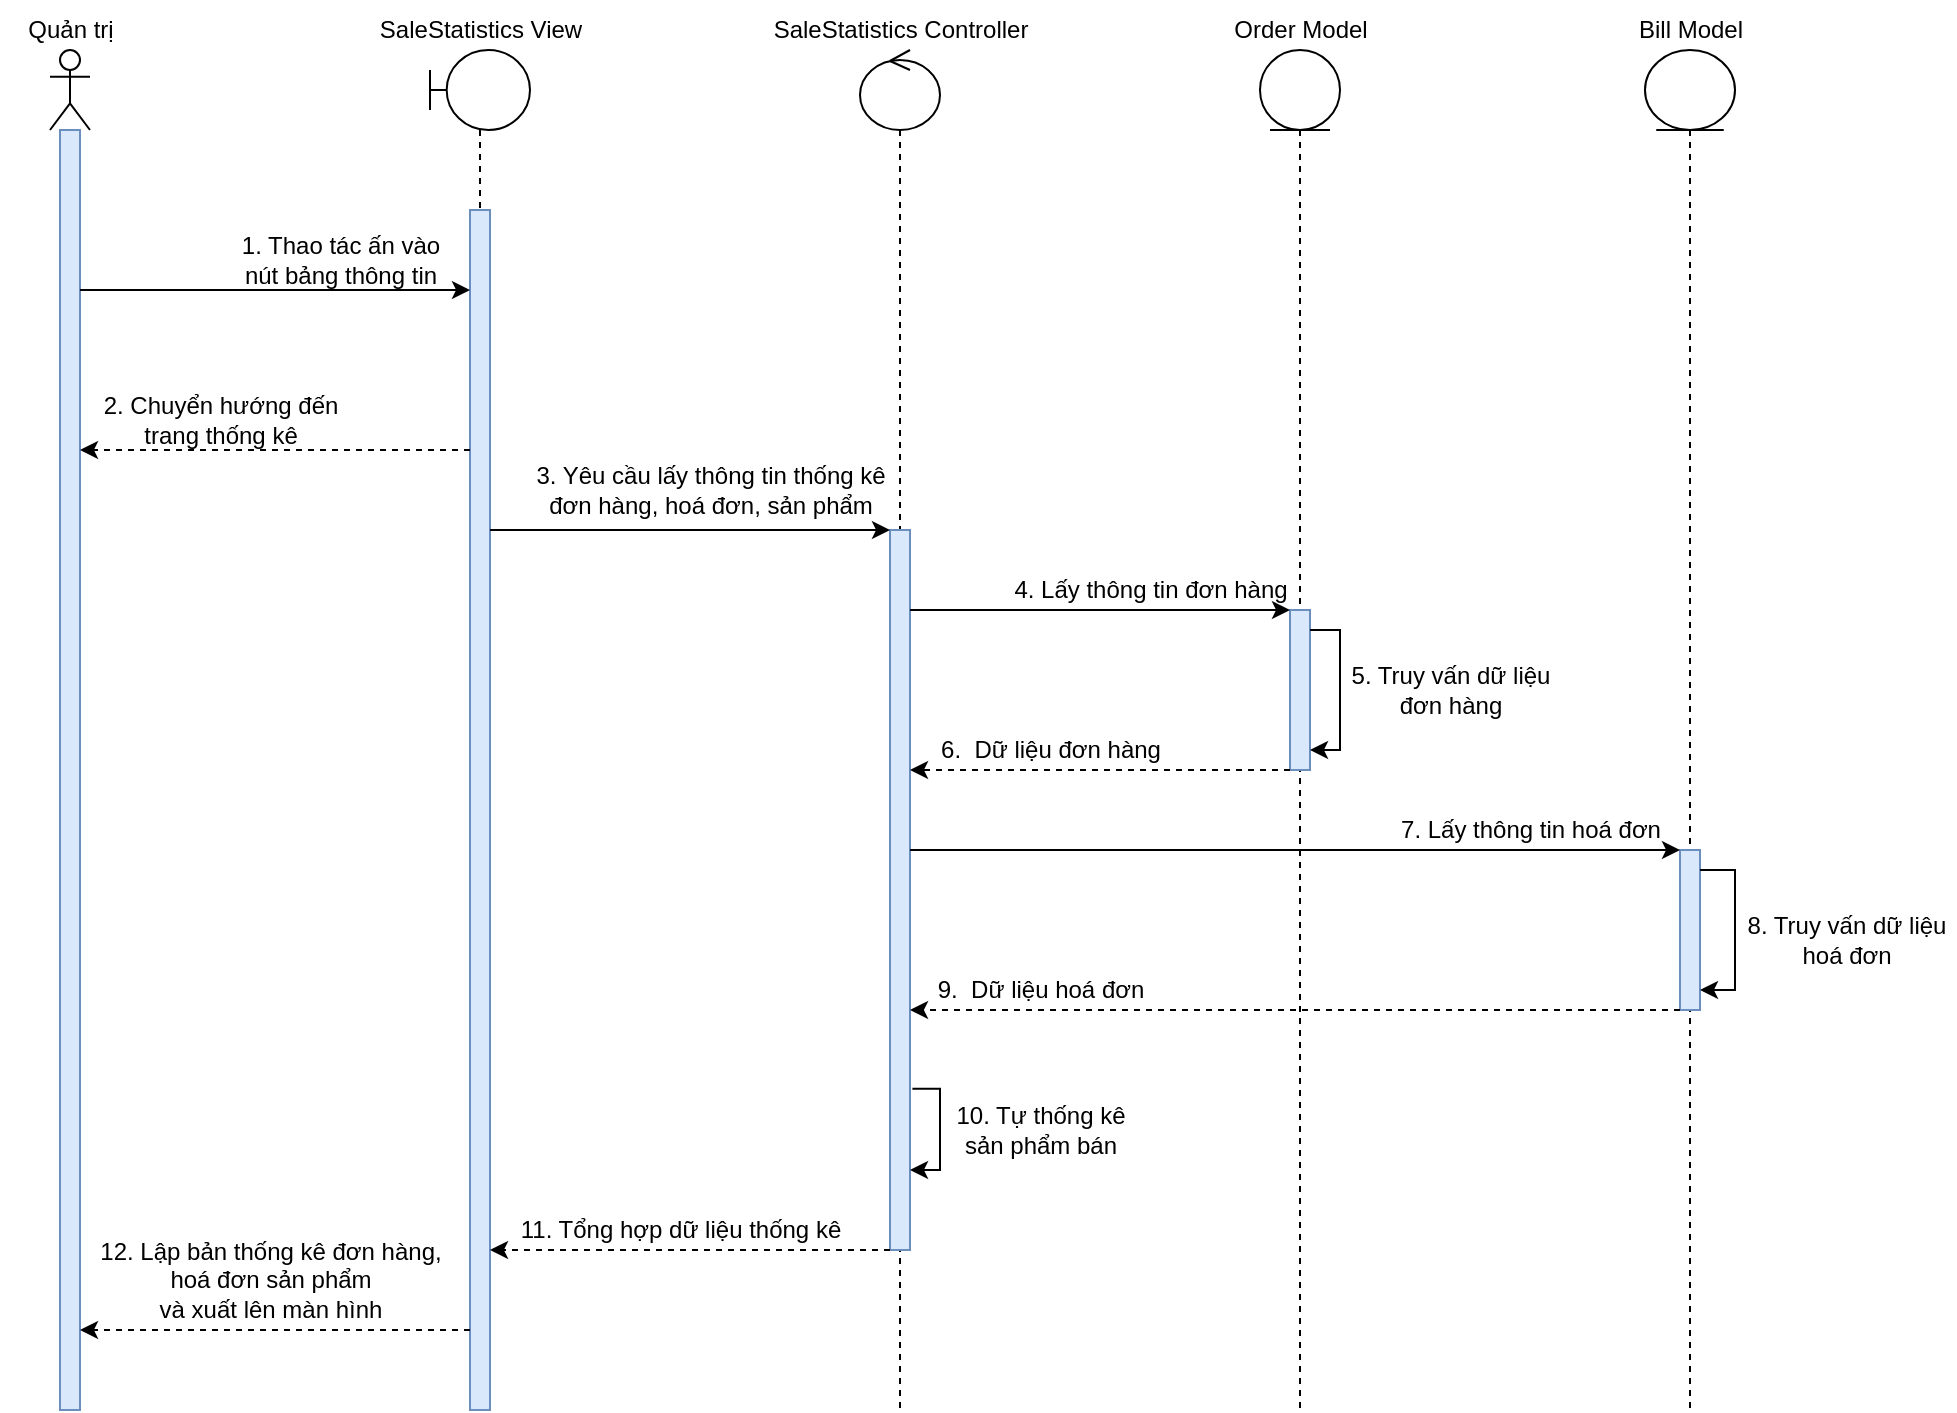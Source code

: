 <mxfile version="16.5.1" type="device"><diagram id="r9pXw_ceXjs1gxMz2nSU" name="Trang-3"><mxGraphModel dx="1185" dy="753" grid="1" gridSize="10" guides="1" tooltips="1" connect="1" arrows="1" fold="1" page="1" pageScale="1" pageWidth="827" pageHeight="1169" math="0" shadow="0"><root><mxCell id="0"/><mxCell id="1" parent="0"/><mxCell id="-vkx8RUPTKZhLwL_RAdL-1" value="" style="shape=umlLifeline;participant=umlActor;perimeter=lifelinePerimeter;whiteSpace=wrap;html=1;container=1;collapsible=0;recursiveResize=0;verticalAlign=top;spacingTop=36;outlineConnect=0;" parent="1" vertex="1"><mxGeometry x="145" y="200" width="20" height="680" as="geometry"/></mxCell><mxCell id="-vkx8RUPTKZhLwL_RAdL-2" value="" style="html=1;points=[];perimeter=orthogonalPerimeter;fillColor=#dae8fc;strokeColor=#6c8ebf;" parent="-vkx8RUPTKZhLwL_RAdL-1" vertex="1"><mxGeometry x="5" y="40" width="10" height="640" as="geometry"/></mxCell><mxCell id="-vkx8RUPTKZhLwL_RAdL-3" value="Quản trị" style="text;html=1;align=center;verticalAlign=middle;resizable=0;points=[];autosize=1;strokeColor=none;fillColor=none;" parent="1" vertex="1"><mxGeometry x="120" y="175" width="70" height="30" as="geometry"/></mxCell><mxCell id="-vkx8RUPTKZhLwL_RAdL-4" value="" style="shape=umlLifeline;participant=umlBoundary;perimeter=lifelinePerimeter;whiteSpace=wrap;html=1;container=1;collapsible=0;recursiveResize=0;verticalAlign=top;spacingTop=36;outlineConnect=0;" parent="1" vertex="1"><mxGeometry x="335" y="200" width="50" height="680" as="geometry"/></mxCell><mxCell id="-vkx8RUPTKZhLwL_RAdL-5" value="" style="html=1;points=[];perimeter=orthogonalPerimeter;fillColor=#dae8fc;strokeColor=#6c8ebf;" parent="-vkx8RUPTKZhLwL_RAdL-4" vertex="1"><mxGeometry x="20" y="80" width="10" height="600" as="geometry"/></mxCell><mxCell id="-vkx8RUPTKZhLwL_RAdL-6" value="" style="shape=umlLifeline;participant=umlControl;perimeter=lifelinePerimeter;whiteSpace=wrap;html=1;container=1;collapsible=0;recursiveResize=0;verticalAlign=top;spacingTop=36;outlineConnect=0;" parent="1" vertex="1"><mxGeometry x="550" y="200" width="40" height="680" as="geometry"/></mxCell><mxCell id="-vkx8RUPTKZhLwL_RAdL-7" value="" style="html=1;points=[];perimeter=orthogonalPerimeter;fillColor=#dae8fc;strokeColor=#6c8ebf;" parent="-vkx8RUPTKZhLwL_RAdL-6" vertex="1"><mxGeometry x="15" y="240" width="10" height="360" as="geometry"/></mxCell><mxCell id="eZQrT3OT5e3JLKA3EuPS-23" style="edgeStyle=orthogonalEdgeStyle;rounded=0;orthogonalLoop=1;jettySize=auto;html=1;exitX=1.121;exitY=0.776;exitDx=0;exitDy=0;exitPerimeter=0;" edge="1" parent="-vkx8RUPTKZhLwL_RAdL-6" source="-vkx8RUPTKZhLwL_RAdL-7" target="-vkx8RUPTKZhLwL_RAdL-7"><mxGeometry relative="1" as="geometry"><mxPoint x="80" y="520" as="sourcePoint"/><Array as="points"><mxPoint x="40" y="519"/><mxPoint x="40" y="560"/></Array></mxGeometry></mxCell><mxCell id="-vkx8RUPTKZhLwL_RAdL-10" value="SaleStatistics&amp;nbsp;View" style="text;html=1;align=center;verticalAlign=middle;resizable=0;points=[];autosize=1;strokeColor=none;fillColor=none;" parent="1" vertex="1"><mxGeometry x="300" y="180" width="120" height="20" as="geometry"/></mxCell><mxCell id="-vkx8RUPTKZhLwL_RAdL-11" value="SaleStatistics Controller" style="text;html=1;align=center;verticalAlign=middle;resizable=0;points=[];autosize=1;strokeColor=none;fillColor=none;" parent="1" vertex="1"><mxGeometry x="500" y="180" width="140" height="20" as="geometry"/></mxCell><mxCell id="-vkx8RUPTKZhLwL_RAdL-12" value="" style="shape=umlLifeline;participant=umlEntity;perimeter=lifelinePerimeter;whiteSpace=wrap;html=1;container=1;collapsible=0;recursiveResize=0;verticalAlign=top;spacingTop=36;outlineConnect=0;" parent="1" vertex="1"><mxGeometry x="750" y="200" width="40" height="680" as="geometry"/></mxCell><mxCell id="eZQrT3OT5e3JLKA3EuPS-8" value="" style="html=1;points=[];perimeter=orthogonalPerimeter;fillColor=#dae8fc;strokeColor=#6c8ebf;" vertex="1" parent="-vkx8RUPTKZhLwL_RAdL-12"><mxGeometry x="15" y="280" width="10" height="80" as="geometry"/></mxCell><mxCell id="eZQrT3OT5e3JLKA3EuPS-12" style="edgeStyle=orthogonalEdgeStyle;rounded=0;orthogonalLoop=1;jettySize=auto;html=1;" edge="1" parent="-vkx8RUPTKZhLwL_RAdL-12" source="eZQrT3OT5e3JLKA3EuPS-8" target="eZQrT3OT5e3JLKA3EuPS-8"><mxGeometry relative="1" as="geometry"><Array as="points"><mxPoint x="40" y="290"/></Array></mxGeometry></mxCell><mxCell id="-vkx8RUPTKZhLwL_RAdL-15" value="Order Model" style="text;html=1;align=center;verticalAlign=middle;resizable=0;points=[];autosize=1;strokeColor=none;fillColor=none;" parent="1" vertex="1"><mxGeometry x="730" y="180" width="80" height="20" as="geometry"/></mxCell><mxCell id="-vkx8RUPTKZhLwL_RAdL-16" style="edgeStyle=orthogonalEdgeStyle;rounded=0;orthogonalLoop=1;jettySize=auto;html=1;" parent="1" source="-vkx8RUPTKZhLwL_RAdL-2" target="-vkx8RUPTKZhLwL_RAdL-5" edge="1"><mxGeometry relative="1" as="geometry"><Array as="points"><mxPoint x="205" y="320"/><mxPoint x="205" y="320"/></Array></mxGeometry></mxCell><mxCell id="-vkx8RUPTKZhLwL_RAdL-17" value="1. Thao tác ấn vào &lt;br&gt;nút bảng thông tin" style="text;html=1;align=center;verticalAlign=middle;resizable=0;points=[];autosize=1;strokeColor=none;fillColor=none;" parent="1" vertex="1"><mxGeometry x="230" y="285" width="120" height="40" as="geometry"/></mxCell><mxCell id="-vkx8RUPTKZhLwL_RAdL-18" style="edgeStyle=orthogonalEdgeStyle;rounded=0;orthogonalLoop=1;jettySize=auto;html=1;dashed=1;" parent="1" source="-vkx8RUPTKZhLwL_RAdL-5" target="-vkx8RUPTKZhLwL_RAdL-2" edge="1"><mxGeometry relative="1" as="geometry"><Array as="points"><mxPoint x="275" y="400"/><mxPoint x="275" y="400"/></Array></mxGeometry></mxCell><mxCell id="-vkx8RUPTKZhLwL_RAdL-19" value="2. Chuyển hướng đến &lt;br&gt;trang thống kê" style="text;html=1;align=center;verticalAlign=middle;resizable=0;points=[];autosize=1;strokeColor=none;fillColor=none;" parent="1" vertex="1"><mxGeometry x="160" y="365" width="140" height="40" as="geometry"/></mxCell><mxCell id="-vkx8RUPTKZhLwL_RAdL-22" style="edgeStyle=orthogonalEdgeStyle;rounded=0;orthogonalLoop=1;jettySize=auto;html=1;" parent="1" source="-vkx8RUPTKZhLwL_RAdL-5" target="-vkx8RUPTKZhLwL_RAdL-7" edge="1"><mxGeometry relative="1" as="geometry"><Array as="points"><mxPoint x="480" y="440"/><mxPoint x="480" y="440"/></Array></mxGeometry></mxCell><mxCell id="-vkx8RUPTKZhLwL_RAdL-23" value="3. Yêu cầu lấy thông tin thống kê&lt;br&gt;đơn hàng, hoá đơn, sản phẩm" style="text;html=1;align=center;verticalAlign=middle;resizable=0;points=[];autosize=1;strokeColor=none;fillColor=none;" parent="1" vertex="1"><mxGeometry x="380" y="405" width="190" height="30" as="geometry"/></mxCell><mxCell id="eZQrT3OT5e3JLKA3EuPS-2" value="" style="shape=umlLifeline;participant=umlEntity;perimeter=lifelinePerimeter;whiteSpace=wrap;html=1;container=1;collapsible=0;recursiveResize=0;verticalAlign=top;spacingTop=36;outlineConnect=0;" vertex="1" parent="1"><mxGeometry x="942.5" y="200" width="45" height="680" as="geometry"/></mxCell><mxCell id="eZQrT3OT5e3JLKA3EuPS-16" value="" style="html=1;points=[];perimeter=orthogonalPerimeter;fillColor=#dae8fc;strokeColor=#6c8ebf;" vertex="1" parent="eZQrT3OT5e3JLKA3EuPS-2"><mxGeometry x="17.5" y="400" width="10" height="80" as="geometry"/></mxCell><mxCell id="eZQrT3OT5e3JLKA3EuPS-17" style="edgeStyle=orthogonalEdgeStyle;rounded=0;orthogonalLoop=1;jettySize=auto;html=1;" edge="1" parent="eZQrT3OT5e3JLKA3EuPS-2" source="eZQrT3OT5e3JLKA3EuPS-16" target="eZQrT3OT5e3JLKA3EuPS-16"><mxGeometry relative="1" as="geometry"><Array as="points"><mxPoint x="45" y="410"/></Array></mxGeometry></mxCell><mxCell id="eZQrT3OT5e3JLKA3EuPS-5" value="Bill Model" style="text;html=1;align=center;verticalAlign=middle;resizable=0;points=[];autosize=1;strokeColor=none;fillColor=none;" vertex="1" parent="1"><mxGeometry x="930" y="180" width="70" height="20" as="geometry"/></mxCell><mxCell id="eZQrT3OT5e3JLKA3EuPS-10" style="edgeStyle=orthogonalEdgeStyle;rounded=0;orthogonalLoop=1;jettySize=auto;html=1;" edge="1" parent="1" source="-vkx8RUPTKZhLwL_RAdL-7" target="eZQrT3OT5e3JLKA3EuPS-8"><mxGeometry relative="1" as="geometry"><Array as="points"><mxPoint x="670" y="480"/><mxPoint x="670" y="480"/></Array></mxGeometry></mxCell><mxCell id="eZQrT3OT5e3JLKA3EuPS-11" value="4. Lấy thông tin đơn hàng" style="text;html=1;align=center;verticalAlign=middle;resizable=0;points=[];autosize=1;strokeColor=none;fillColor=none;" vertex="1" parent="1"><mxGeometry x="620" y="460" width="150" height="20" as="geometry"/></mxCell><mxCell id="eZQrT3OT5e3JLKA3EuPS-13" value="5. Truy vấn dữ liệu &lt;br&gt;đơn hàng" style="text;html=1;align=center;verticalAlign=middle;resizable=0;points=[];autosize=1;strokeColor=none;fillColor=none;" vertex="1" parent="1"><mxGeometry x="790" y="505" width="110" height="30" as="geometry"/></mxCell><mxCell id="eZQrT3OT5e3JLKA3EuPS-14" style="edgeStyle=orthogonalEdgeStyle;rounded=0;orthogonalLoop=1;jettySize=auto;html=1;dashed=1;" edge="1" parent="1" source="eZQrT3OT5e3JLKA3EuPS-8" target="-vkx8RUPTKZhLwL_RAdL-7"><mxGeometry relative="1" as="geometry"><Array as="points"><mxPoint x="630" y="560"/><mxPoint x="630" y="560"/></Array></mxGeometry></mxCell><mxCell id="eZQrT3OT5e3JLKA3EuPS-15" value="6.&amp;nbsp; Dữ liệu đơn hàng" style="text;html=1;align=center;verticalAlign=middle;resizable=0;points=[];autosize=1;strokeColor=none;fillColor=none;" vertex="1" parent="1"><mxGeometry x="580" y="540" width="130" height="20" as="geometry"/></mxCell><mxCell id="eZQrT3OT5e3JLKA3EuPS-18" style="edgeStyle=orthogonalEdgeStyle;rounded=0;orthogonalLoop=1;jettySize=auto;html=1;" edge="1" parent="1" target="eZQrT3OT5e3JLKA3EuPS-16" source="-vkx8RUPTKZhLwL_RAdL-7"><mxGeometry relative="1" as="geometry"><mxPoint x="775" y="600.037" as="sourcePoint"/><Array as="points"><mxPoint x="670" y="600"/><mxPoint x="670" y="600"/></Array></mxGeometry></mxCell><mxCell id="eZQrT3OT5e3JLKA3EuPS-21" style="edgeStyle=orthogonalEdgeStyle;rounded=0;orthogonalLoop=1;jettySize=auto;html=1;dashed=1;" edge="1" parent="1" source="eZQrT3OT5e3JLKA3EuPS-16" target="-vkx8RUPTKZhLwL_RAdL-7"><mxGeometry relative="1" as="geometry"><mxPoint x="775" y="680.037" as="targetPoint"/><Array as="points"><mxPoint x="860" y="680"/><mxPoint x="860" y="680"/></Array></mxGeometry></mxCell><mxCell id="eZQrT3OT5e3JLKA3EuPS-22" value="9.&amp;nbsp; Dữ liệu hoá đơn" style="text;html=1;align=center;verticalAlign=middle;resizable=0;points=[];autosize=1;strokeColor=none;fillColor=none;" vertex="1" parent="1"><mxGeometry x="580" y="660" width="120" height="20" as="geometry"/></mxCell><mxCell id="eZQrT3OT5e3JLKA3EuPS-19" value="7. Lấy thông tin hoá đơn" style="text;html=1;align=center;verticalAlign=middle;resizable=0;points=[];autosize=1;strokeColor=none;fillColor=none;" vertex="1" parent="1"><mxGeometry x="810" y="580" width="150" height="20" as="geometry"/></mxCell><mxCell id="eZQrT3OT5e3JLKA3EuPS-20" value="8. Truy vấn dữ liệu &lt;br&gt;hoá đơn" style="text;html=1;align=center;verticalAlign=middle;resizable=0;points=[];autosize=1;strokeColor=none;fillColor=none;" vertex="1" parent="1"><mxGeometry x="987.5" y="630" width="110" height="30" as="geometry"/></mxCell><mxCell id="eZQrT3OT5e3JLKA3EuPS-24" value="10. Tự thống kê &lt;br&gt;sản phẩm bán" style="text;html=1;align=center;verticalAlign=middle;resizable=0;points=[];autosize=1;strokeColor=none;fillColor=none;" vertex="1" parent="1"><mxGeometry x="590" y="725" width="100" height="30" as="geometry"/></mxCell><mxCell id="eZQrT3OT5e3JLKA3EuPS-25" style="edgeStyle=orthogonalEdgeStyle;rounded=0;orthogonalLoop=1;jettySize=auto;html=1;dashed=1;" edge="1" parent="1" source="-vkx8RUPTKZhLwL_RAdL-7" target="-vkx8RUPTKZhLwL_RAdL-5"><mxGeometry relative="1" as="geometry"><Array as="points"><mxPoint x="470" y="800"/><mxPoint x="470" y="800"/></Array></mxGeometry></mxCell><mxCell id="eZQrT3OT5e3JLKA3EuPS-26" value="11. Tổng hợp dữ liệu thống kê" style="text;html=1;align=center;verticalAlign=middle;resizable=0;points=[];autosize=1;strokeColor=none;fillColor=none;" vertex="1" parent="1"><mxGeometry x="370" y="780" width="180" height="20" as="geometry"/></mxCell><mxCell id="eZQrT3OT5e3JLKA3EuPS-27" style="edgeStyle=orthogonalEdgeStyle;rounded=0;orthogonalLoop=1;jettySize=auto;html=1;dashed=1;" edge="1" parent="1" source="-vkx8RUPTKZhLwL_RAdL-5" target="-vkx8RUPTKZhLwL_RAdL-2"><mxGeometry relative="1" as="geometry"><Array as="points"><mxPoint x="270" y="840"/><mxPoint x="270" y="840"/></Array></mxGeometry></mxCell><mxCell id="eZQrT3OT5e3JLKA3EuPS-28" value="12. Lập bản thống kê đơn hàng, &lt;br&gt;hoá đơn sản phẩm &lt;br&gt;và xuất lên màn hình" style="text;html=1;align=center;verticalAlign=middle;resizable=0;points=[];autosize=1;strokeColor=none;fillColor=none;" vertex="1" parent="1"><mxGeometry x="160" y="790" width="190" height="50" as="geometry"/></mxCell></root></mxGraphModel></diagram></mxfile>